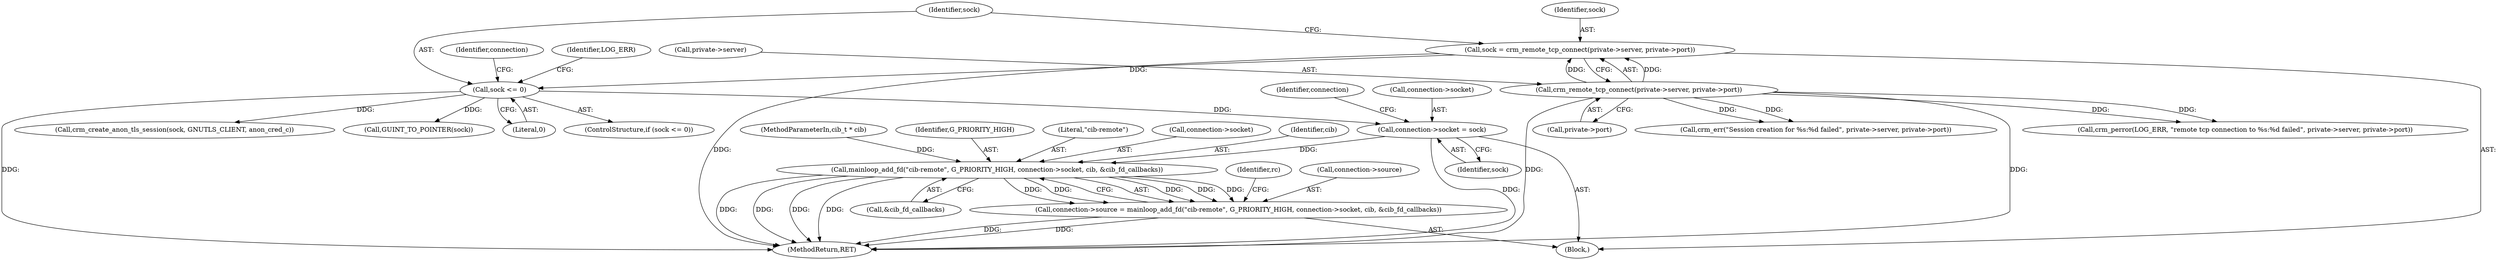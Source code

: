 digraph "0_pacemaker_564f7cc2a51dcd2f28ab12a13394f31be5aa3c93_10@pointer" {
"1000179" [label="(Call,connection->socket = sock)"];
"1000166" [label="(Call,sock <= 0)"];
"1000156" [label="(Call,sock = crm_remote_tcp_connect(private->server, private->port))"];
"1000158" [label="(Call,crm_remote_tcp_connect(private->server, private->port))"];
"1000393" [label="(Call,mainloop_add_fd(\"cib-remote\", G_PRIORITY_HIGH, connection->socket, cib, &cib_fd_callbacks))"];
"1000389" [label="(Call,connection->source = mainloop_add_fd(\"cib-remote\", G_PRIORITY_HIGH, connection->socket, cib, &cib_fd_callbacks))"];
"1000251" [label="(Call,GUINT_TO_POINTER(sock))"];
"1000166" [label="(Call,sock <= 0)"];
"1000157" [label="(Identifier,sock)"];
"1000403" [label="(Identifier,rc)"];
"1000156" [label="(Call,sock = crm_remote_tcp_connect(private->server, private->port))"];
"1000158" [label="(Call,crm_remote_tcp_connect(private->server, private->port))"];
"1000393" [label="(Call,mainloop_add_fd(\"cib-remote\", G_PRIORITY_HIGH, connection->socket, cib, &cib_fd_callbacks))"];
"1000162" [label="(Call,private->port)"];
"1000108" [label="(Block,)"];
"1000395" [label="(Identifier,G_PRIORITY_HIGH)"];
"1000179" [label="(Call,connection->socket = sock)"];
"1000394" [label="(Literal,\"cib-remote\")"];
"1000170" [label="(Call,crm_perror(LOG_ERR, \"remote tcp connection to %s:%d failed\", private->server, private->port))"];
"1000165" [label="(ControlStructure,if (sock <= 0))"];
"1000168" [label="(Literal,0)"];
"1000181" [label="(Identifier,connection)"];
"1000167" [label="(Identifier,sock)"];
"1000205" [label="(Call,crm_create_anon_tls_session(sock, GNUTLS_CLIENT, anon_cred_c))"];
"1000159" [label="(Call,private->server)"];
"1000396" [label="(Call,connection->socket)"];
"1000390" [label="(Call,connection->source)"];
"1000389" [label="(Call,connection->source = mainloop_add_fd(\"cib-remote\", G_PRIORITY_HIGH, connection->socket, cib, &cib_fd_callbacks))"];
"1000404" [label="(MethodReturn,RET)"];
"1000186" [label="(Identifier,connection)"];
"1000399" [label="(Identifier,cib)"];
"1000400" [label="(Call,&cib_fd_callbacks)"];
"1000218" [label="(Call,crm_err(\"Session creation for %s:%d failed\", private->server, private->port))"];
"1000180" [label="(Call,connection->socket)"];
"1000183" [label="(Identifier,sock)"];
"1000105" [label="(MethodParameterIn,cib_t * cib)"];
"1000171" [label="(Identifier,LOG_ERR)"];
"1000179" -> "1000108"  [label="AST: "];
"1000179" -> "1000183"  [label="CFG: "];
"1000180" -> "1000179"  [label="AST: "];
"1000183" -> "1000179"  [label="AST: "];
"1000186" -> "1000179"  [label="CFG: "];
"1000179" -> "1000404"  [label="DDG: "];
"1000166" -> "1000179"  [label="DDG: "];
"1000179" -> "1000393"  [label="DDG: "];
"1000166" -> "1000165"  [label="AST: "];
"1000166" -> "1000168"  [label="CFG: "];
"1000167" -> "1000166"  [label="AST: "];
"1000168" -> "1000166"  [label="AST: "];
"1000171" -> "1000166"  [label="CFG: "];
"1000181" -> "1000166"  [label="CFG: "];
"1000166" -> "1000404"  [label="DDG: "];
"1000156" -> "1000166"  [label="DDG: "];
"1000166" -> "1000205"  [label="DDG: "];
"1000166" -> "1000251"  [label="DDG: "];
"1000156" -> "1000108"  [label="AST: "];
"1000156" -> "1000158"  [label="CFG: "];
"1000157" -> "1000156"  [label="AST: "];
"1000158" -> "1000156"  [label="AST: "];
"1000167" -> "1000156"  [label="CFG: "];
"1000156" -> "1000404"  [label="DDG: "];
"1000158" -> "1000156"  [label="DDG: "];
"1000158" -> "1000156"  [label="DDG: "];
"1000158" -> "1000162"  [label="CFG: "];
"1000159" -> "1000158"  [label="AST: "];
"1000162" -> "1000158"  [label="AST: "];
"1000158" -> "1000404"  [label="DDG: "];
"1000158" -> "1000404"  [label="DDG: "];
"1000158" -> "1000170"  [label="DDG: "];
"1000158" -> "1000170"  [label="DDG: "];
"1000158" -> "1000218"  [label="DDG: "];
"1000158" -> "1000218"  [label="DDG: "];
"1000393" -> "1000389"  [label="AST: "];
"1000393" -> "1000400"  [label="CFG: "];
"1000394" -> "1000393"  [label="AST: "];
"1000395" -> "1000393"  [label="AST: "];
"1000396" -> "1000393"  [label="AST: "];
"1000399" -> "1000393"  [label="AST: "];
"1000400" -> "1000393"  [label="AST: "];
"1000389" -> "1000393"  [label="CFG: "];
"1000393" -> "1000404"  [label="DDG: "];
"1000393" -> "1000404"  [label="DDG: "];
"1000393" -> "1000404"  [label="DDG: "];
"1000393" -> "1000404"  [label="DDG: "];
"1000393" -> "1000389"  [label="DDG: "];
"1000393" -> "1000389"  [label="DDG: "];
"1000393" -> "1000389"  [label="DDG: "];
"1000393" -> "1000389"  [label="DDG: "];
"1000393" -> "1000389"  [label="DDG: "];
"1000105" -> "1000393"  [label="DDG: "];
"1000389" -> "1000108"  [label="AST: "];
"1000390" -> "1000389"  [label="AST: "];
"1000403" -> "1000389"  [label="CFG: "];
"1000389" -> "1000404"  [label="DDG: "];
"1000389" -> "1000404"  [label="DDG: "];
}
